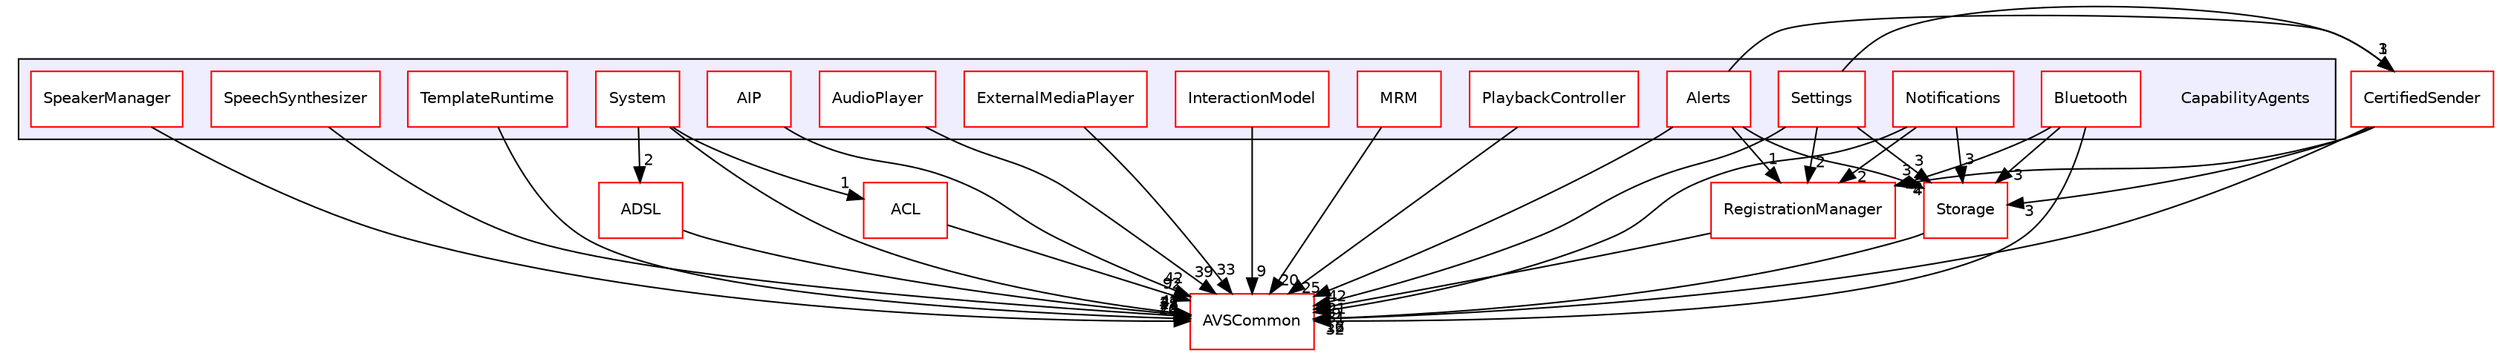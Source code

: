 digraph "/avs-cpp-sdk-tools/cm/autoCM_publicRepo/avs-device-sdk/CapabilityAgents" {
  compound=true
  node [ fontsize="10", fontname="Helvetica"];
  edge [ labelfontsize="10", labelfontname="Helvetica"];
  subgraph clusterdir_7cf910bd1d7603f12ef47ff650cec893 {
    graph [ bgcolor="#eeeeff", pencolor="black", label="" URL="dir_7cf910bd1d7603f12ef47ff650cec893.html"];
    dir_7cf910bd1d7603f12ef47ff650cec893 [shape=plaintext label="CapabilityAgents"];
    dir_cc045affa42b6b559da6861739bda652 [shape=box label="AIP" color="red" fillcolor="white" style="filled" URL="dir_cc045affa42b6b559da6861739bda652.html"];
    dir_6a3d888c77d91a2c06c3ff7a43c42895 [shape=box label="Alerts" color="red" fillcolor="white" style="filled" URL="dir_6a3d888c77d91a2c06c3ff7a43c42895.html"];
    dir_9dde9d78e15cabfb8e2b222ee9474f52 [shape=box label="AudioPlayer" color="red" fillcolor="white" style="filled" URL="dir_9dde9d78e15cabfb8e2b222ee9474f52.html"];
    dir_2fa9f33c88ab044378089e969c1a626c [shape=box label="Bluetooth" color="red" fillcolor="white" style="filled" URL="dir_2fa9f33c88ab044378089e969c1a626c.html"];
    dir_a76b392fe5ef3dcdb4d5296d7cae461e [shape=box label="ExternalMediaPlayer" color="red" fillcolor="white" style="filled" URL="dir_a76b392fe5ef3dcdb4d5296d7cae461e.html"];
    dir_011a3f6e181db4516776f7256f22dadd [shape=box label="InteractionModel" color="red" fillcolor="white" style="filled" URL="dir_011a3f6e181db4516776f7256f22dadd.html"];
    dir_7a74a0502dcf66bb0b102b2d461f259b [shape=box label="MRM" color="red" fillcolor="white" style="filled" URL="dir_7a74a0502dcf66bb0b102b2d461f259b.html"];
    dir_51ceba3e0236022a3ce16bfbc638804e [shape=box label="Notifications" color="red" fillcolor="white" style="filled" URL="dir_51ceba3e0236022a3ce16bfbc638804e.html"];
    dir_7b6c89f8529a936fe9cff738852cb883 [shape=box label="PlaybackController" color="red" fillcolor="white" style="filled" URL="dir_7b6c89f8529a936fe9cff738852cb883.html"];
    dir_7b2f53332397a9531c02a7761b07578b [shape=box label="Settings" color="red" fillcolor="white" style="filled" URL="dir_7b2f53332397a9531c02a7761b07578b.html"];
    dir_bc46a16e1ec7aec8565980dcd59aba5c [shape=box label="SpeakerManager" color="red" fillcolor="white" style="filled" URL="dir_bc46a16e1ec7aec8565980dcd59aba5c.html"];
    dir_097c79eef3239c0772ccd3b4f7a59e99 [shape=box label="SpeechSynthesizer" color="red" fillcolor="white" style="filled" URL="dir_097c79eef3239c0772ccd3b4f7a59e99.html"];
    dir_5c34f9d308a00f77f2da80e40fcb7b22 [shape=box label="System" color="red" fillcolor="white" style="filled" URL="dir_5c34f9d308a00f77f2da80e40fcb7b22.html"];
    dir_ad7482f55cfb335a38f864aa77f75e62 [shape=box label="TemplateRuntime" color="red" fillcolor="white" style="filled" URL="dir_ad7482f55cfb335a38f864aa77f75e62.html"];
  }
  dir_cf27311ab9f4263eef70b28364b95692 [shape=box label="CertifiedSender" fillcolor="white" style="filled" color="red" URL="dir_cf27311ab9f4263eef70b28364b95692.html"];
  dir_d29c5f5a2915d6c5388c9daae4f109c7 [shape=box label="Storage" fillcolor="white" style="filled" color="red" URL="dir_d29c5f5a2915d6c5388c9daae4f109c7.html"];
  dir_b1dfedc9efa610ba8c818c30206ff41f [shape=box label="ACL" fillcolor="white" style="filled" color="red" URL="dir_b1dfedc9efa610ba8c818c30206ff41f.html"];
  dir_13e65effb2bde530b17b3d5eefcd0266 [shape=box label="AVSCommon" fillcolor="white" style="filled" color="red" URL="dir_13e65effb2bde530b17b3d5eefcd0266.html"];
  dir_b14333b5607b47fe7356eaa790107bd3 [shape=box label="RegistrationManager" fillcolor="white" style="filled" color="red" URL="dir_b14333b5607b47fe7356eaa790107bd3.html"];
  dir_edb1b7e8f1a5d5a1b864206edd6d398d [shape=box label="ADSL" fillcolor="white" style="filled" color="red" URL="dir_edb1b7e8f1a5d5a1b864206edd6d398d.html"];
  dir_bc46a16e1ec7aec8565980dcd59aba5c->dir_13e65effb2bde530b17b3d5eefcd0266 [headlabel="26", labeldistance=1.5 headhref="dir_000170_000009.html"];
  dir_5c34f9d308a00f77f2da80e40fcb7b22->dir_b1dfedc9efa610ba8c818c30206ff41f [headlabel="1", labeldistance=1.5 headhref="dir_000180_000000.html"];
  dir_5c34f9d308a00f77f2da80e40fcb7b22->dir_13e65effb2bde530b17b3d5eefcd0266 [headlabel="47", labeldistance=1.5 headhref="dir_000180_000009.html"];
  dir_5c34f9d308a00f77f2da80e40fcb7b22->dir_edb1b7e8f1a5d5a1b864206edd6d398d [headlabel="2", labeldistance=1.5 headhref="dir_000180_000014.html"];
  dir_7a74a0502dcf66bb0b102b2d461f259b->dir_13e65effb2bde530b17b3d5eefcd0266 [headlabel="20", labeldistance=1.5 headhref="dir_000153_000009.html"];
  dir_a76b392fe5ef3dcdb4d5296d7cae461e->dir_13e65effb2bde530b17b3d5eefcd0266 [headlabel="33", labeldistance=1.5 headhref="dir_000143_000009.html"];
  dir_9dde9d78e15cabfb8e2b222ee9474f52->dir_13e65effb2bde530b17b3d5eefcd0266 [headlabel="39", labeldistance=1.5 headhref="dir_000133_000009.html"];
  dir_51ceba3e0236022a3ce16bfbc638804e->dir_d29c5f5a2915d6c5388c9daae4f109c7 [headlabel="3", labeldistance=1.5 headhref="dir_000053_000259.html"];
  dir_51ceba3e0236022a3ce16bfbc638804e->dir_13e65effb2bde530b17b3d5eefcd0266 [headlabel="31", labeldistance=1.5 headhref="dir_000053_000009.html"];
  dir_51ceba3e0236022a3ce16bfbc638804e->dir_b14333b5607b47fe7356eaa790107bd3 [headlabel="2", labeldistance=1.5 headhref="dir_000053_000245.html"];
  dir_011a3f6e181db4516776f7256f22dadd->dir_13e65effb2bde530b17b3d5eefcd0266 [headlabel="9", labeldistance=1.5 headhref="dir_000148_000009.html"];
  dir_6a3d888c77d91a2c06c3ff7a43c42895->dir_cf27311ab9f4263eef70b28364b95692 [headlabel="1", labeldistance=1.5 headhref="dir_000091_000190.html"];
  dir_6a3d888c77d91a2c06c3ff7a43c42895->dir_d29c5f5a2915d6c5388c9daae4f109c7 [headlabel="3", labeldistance=1.5 headhref="dir_000091_000259.html"];
  dir_6a3d888c77d91a2c06c3ff7a43c42895->dir_13e65effb2bde530b17b3d5eefcd0266 [headlabel="42", labeldistance=1.5 headhref="dir_000091_000009.html"];
  dir_6a3d888c77d91a2c06c3ff7a43c42895->dir_b14333b5607b47fe7356eaa790107bd3 [headlabel="1", labeldistance=1.5 headhref="dir_000091_000245.html"];
  dir_097c79eef3239c0772ccd3b4f7a59e99->dir_13e65effb2bde530b17b3d5eefcd0266 [headlabel="28", labeldistance=1.5 headhref="dir_000175_000009.html"];
  dir_2fa9f33c88ab044378089e969c1a626c->dir_d29c5f5a2915d6c5388c9daae4f109c7 [headlabel="3", labeldistance=1.5 headhref="dir_000138_000259.html"];
  dir_2fa9f33c88ab044378089e969c1a626c->dir_13e65effb2bde530b17b3d5eefcd0266 [headlabel="32", labeldistance=1.5 headhref="dir_000138_000009.html"];
  dir_2fa9f33c88ab044378089e969c1a626c->dir_b14333b5607b47fe7356eaa790107bd3 [headlabel="2", labeldistance=1.5 headhref="dir_000138_000245.html"];
  dir_7b2f53332397a9531c02a7761b07578b->dir_cf27311ab9f4263eef70b28364b95692 [headlabel="3", labeldistance=1.5 headhref="dir_000165_000190.html"];
  dir_7b2f53332397a9531c02a7761b07578b->dir_d29c5f5a2915d6c5388c9daae4f109c7 [headlabel="3", labeldistance=1.5 headhref="dir_000165_000259.html"];
  dir_7b2f53332397a9531c02a7761b07578b->dir_13e65effb2bde530b17b3d5eefcd0266 [headlabel="21", labeldistance=1.5 headhref="dir_000165_000009.html"];
  dir_7b2f53332397a9531c02a7761b07578b->dir_b14333b5607b47fe7356eaa790107bd3 [headlabel="2", labeldistance=1.5 headhref="dir_000165_000245.html"];
  dir_cc045affa42b6b559da6861739bda652->dir_13e65effb2bde530b17b3d5eefcd0266 [headlabel="42", labeldistance=1.5 headhref="dir_000122_000009.html"];
  dir_cf27311ab9f4263eef70b28364b95692->dir_d29c5f5a2915d6c5388c9daae4f109c7 [headlabel="3", labeldistance=1.5 headhref="dir_000190_000259.html"];
  dir_cf27311ab9f4263eef70b28364b95692->dir_13e65effb2bde530b17b3d5eefcd0266 [headlabel="16", labeldistance=1.5 headhref="dir_000190_000009.html"];
  dir_cf27311ab9f4263eef70b28364b95692->dir_b14333b5607b47fe7356eaa790107bd3 [headlabel="4", labeldistance=1.5 headhref="dir_000190_000245.html"];
  dir_d29c5f5a2915d6c5388c9daae4f109c7->dir_13e65effb2bde530b17b3d5eefcd0266 [headlabel="12", labeldistance=1.5 headhref="dir_000259_000009.html"];
  dir_b1dfedc9efa610ba8c818c30206ff41f->dir_13e65effb2bde530b17b3d5eefcd0266 [headlabel="92", labeldistance=1.5 headhref="dir_000000_000009.html"];
  dir_b14333b5607b47fe7356eaa790107bd3->dir_13e65effb2bde530b17b3d5eefcd0266 [headlabel="9", labeldistance=1.5 headhref="dir_000245_000009.html"];
  dir_edb1b7e8f1a5d5a1b864206edd6d398d->dir_13e65effb2bde530b17b3d5eefcd0266 [headlabel="32", labeldistance=1.5 headhref="dir_000014_000009.html"];
  dir_7b6c89f8529a936fe9cff738852cb883->dir_13e65effb2bde530b17b3d5eefcd0266 [headlabel="25", labeldistance=1.5 headhref="dir_000160_000009.html"];
  dir_ad7482f55cfb335a38f864aa77f75e62->dir_13e65effb2bde530b17b3d5eefcd0266 [headlabel="23", labeldistance=1.5 headhref="dir_000185_000009.html"];
}
